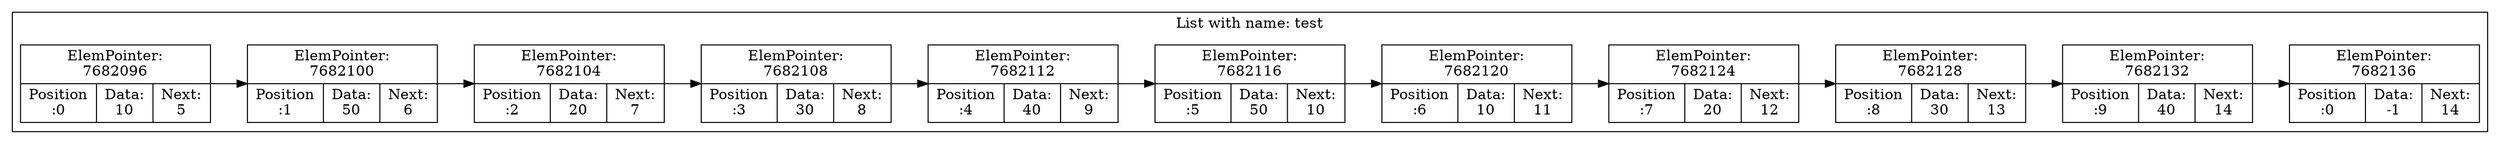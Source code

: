 digraph G{
rankdir=LR;
subgraph clusterlist {
0 [shape=record, label="ElemPointer:\n7682096 | {Position\n:0 | Data:\n10 | Next:\n5}"];
1 [shape=record, label="ElemPointer:\n7682100 | {Position\n:50 | Data:\n6 | Next:\n5}"];
0->1
1 [shape=record, label="ElemPointer:\n7682100 | {Position\n:1 | Data:\n50 | Next:\n6}"];
2 [shape=record, label="ElemPointer:\n7682104 | {Position\n:20 | Data:\n7 | Next:\n6}"];
1->2
2 [shape=record, label="ElemPointer:\n7682104 | {Position\n:2 | Data:\n20 | Next:\n7}"];
3 [shape=record, label="ElemPointer:\n7682108 | {Position\n:30 | Data:\n8 | Next:\n7}"];
2->3
3 [shape=record, label="ElemPointer:\n7682108 | {Position\n:3 | Data:\n30 | Next:\n8}"];
4 [shape=record, label="ElemPointer:\n7682112 | {Position\n:40 | Data:\n9 | Next:\n8}"];
3->4
4 [shape=record, label="ElemPointer:\n7682112 | {Position\n:4 | Data:\n40 | Next:\n9}"];
5 [shape=record, label="ElemPointer:\n7682116 | {Position\n:50 | Data:\n10 | Next:\n9}"];
4->5
5 [shape=record, label="ElemPointer:\n7682116 | {Position\n:5 | Data:\n50 | Next:\n10}"];
6 [shape=record, label="ElemPointer:\n7682120 | {Position\n:10 | Data:\n11 | Next:\n10}"];
5->6
6 [shape=record, label="ElemPointer:\n7682120 | {Position\n:6 | Data:\n10 | Next:\n11}"];
7 [shape=record, label="ElemPointer:\n7682124 | {Position\n:20 | Data:\n12 | Next:\n11}"];
6->7
7 [shape=record, label="ElemPointer:\n7682124 | {Position\n:7 | Data:\n20 | Next:\n12}"];
8 [shape=record, label="ElemPointer:\n7682128 | {Position\n:30 | Data:\n13 | Next:\n12}"];
7->8
8 [shape=record, label="ElemPointer:\n7682128 | {Position\n:8 | Data:\n30 | Next:\n13}"];
9 [shape=record, label="ElemPointer:\n7682132 | {Position\n:40 | Data:\n14 | Next:\n13}"];
8->9
9 [shape=record, label="ElemPointer:\n7682132 | {Position\n:9 | Data:\n40 | Next:\n14}"];
10 [shape=record, label="ElemPointer:\n7682136 | {Position\n:0 | Data:\n-1 | Next:\n14}"];
9->10
label = "List with name: test"}
}
